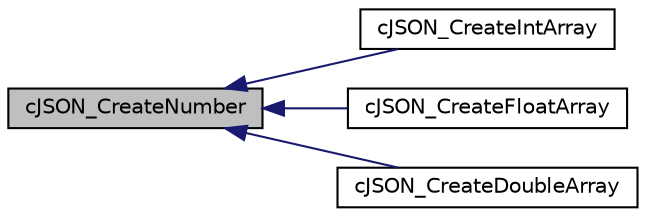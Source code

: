 digraph "cJSON_CreateNumber"
{
  edge [fontname="Helvetica",fontsize="10",labelfontname="Helvetica",labelfontsize="10"];
  node [fontname="Helvetica",fontsize="10",shape=record];
  rankdir="LR";
  Node1 [label="cJSON_CreateNumber",height=0.2,width=0.4,color="black", fillcolor="grey75", style="filled", fontcolor="black"];
  Node1 -> Node2 [dir="back",color="midnightblue",fontsize="10",style="solid",fontname="Helvetica"];
  Node2 [label="cJSON_CreateIntArray",height=0.2,width=0.4,color="black", fillcolor="white", style="filled",URL="$c_j_s_o_n_8h.html#a12576edcea9baca64be6fe7a6ae8d4fa"];
  Node1 -> Node3 [dir="back",color="midnightblue",fontsize="10",style="solid",fontname="Helvetica"];
  Node3 [label="cJSON_CreateFloatArray",height=0.2,width=0.4,color="black", fillcolor="white", style="filled",URL="$c_j_s_o_n_8h.html#a328fe12c04efcf2073b218bbf35ac6ec"];
  Node1 -> Node4 [dir="back",color="midnightblue",fontsize="10",style="solid",fontname="Helvetica"];
  Node4 [label="cJSON_CreateDoubleArray",height=0.2,width=0.4,color="black", fillcolor="white", style="filled",URL="$c_j_s_o_n_8h.html#a04cb41ee475a68bd2ee63e92d8534049"];
}
